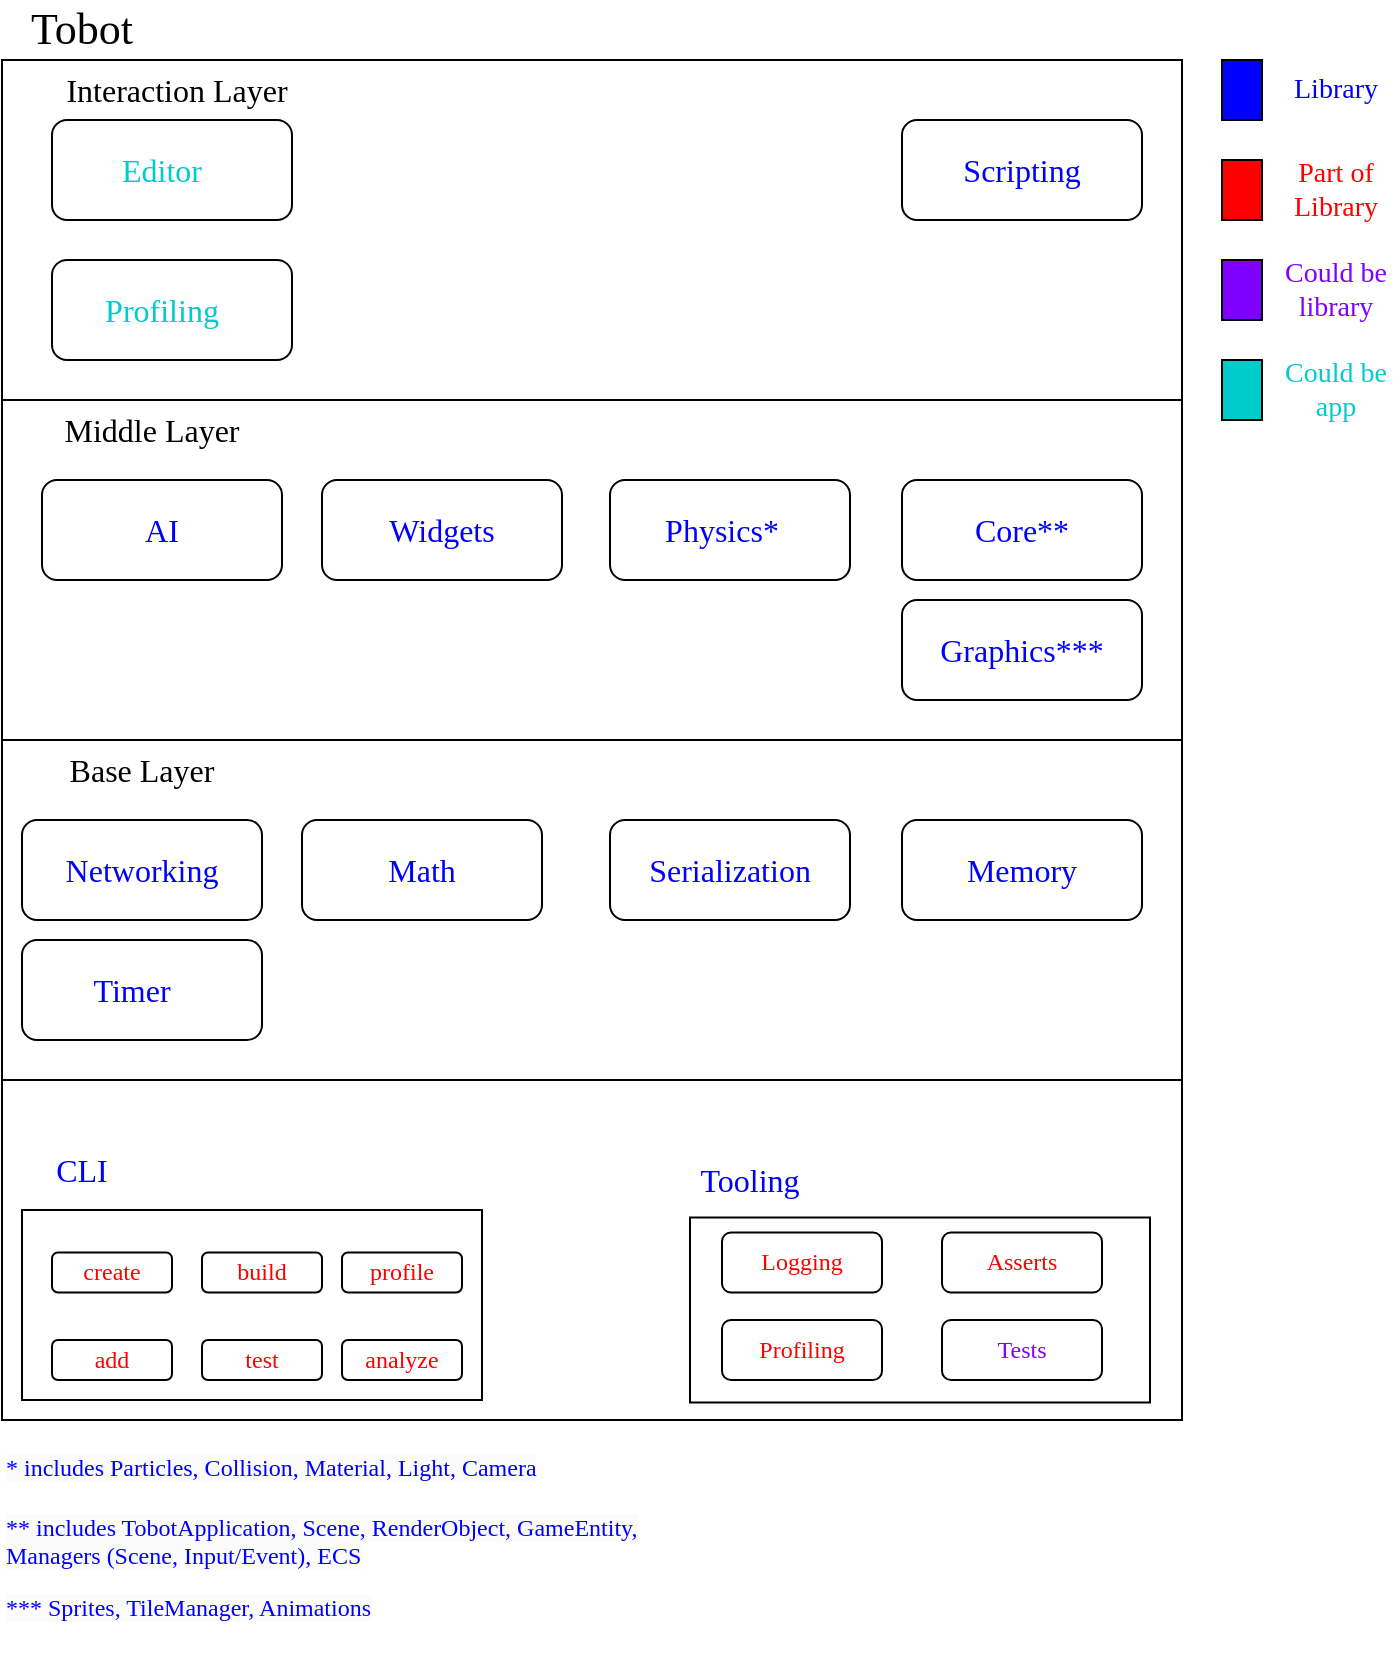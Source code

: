 <mxfile version="21.0.4" type="device"><diagram name="Seite-1" id="JHkxfl9NG9Oqy89t6I8U"><mxGraphModel dx="1434" dy="1957" grid="1" gridSize="10" guides="1" tooltips="1" connect="1" arrows="1" fold="1" page="1" pageScale="1" pageWidth="827" pageHeight="1169" math="0" shadow="0"><root><mxCell id="0"/><mxCell id="1" parent="0"/><mxCell id="JQUytk1CaMIrk5G1Ri-X-1" value="" style="rounded=0;whiteSpace=wrap;html=1;" vertex="1" parent="1"><mxGeometry x="110" y="10" width="590" height="680" as="geometry"/></mxCell><mxCell id="JQUytk1CaMIrk5G1Ri-X-2" value="&lt;font face=&quot;Tahoma&quot; style=&quot;font-size: 22px;&quot;&gt;Tobot&lt;/font&gt;" style="text;html=1;strokeColor=none;fillColor=none;align=center;verticalAlign=middle;whiteSpace=wrap;rounded=0;" vertex="1" parent="1"><mxGeometry x="120" y="-20" width="60" height="30" as="geometry"/></mxCell><mxCell id="JQUytk1CaMIrk5G1Ri-X-3" value="" style="rounded=0;whiteSpace=wrap;html=1;" vertex="1" parent="1"><mxGeometry x="454" y="588.75" width="230" height="92.5" as="geometry"/></mxCell><mxCell id="JQUytk1CaMIrk5G1Ri-X-5" value="&lt;font color=&quot;#0000ff&quot; face=&quot;Tahoma&quot; style=&quot;font-size: 16px;&quot;&gt;Tooling&lt;/font&gt;" style="text;html=1;strokeColor=none;fillColor=none;align=center;verticalAlign=middle;whiteSpace=wrap;rounded=0;" vertex="1" parent="1"><mxGeometry x="454" y="555" width="60" height="30" as="geometry"/></mxCell><mxCell id="JQUytk1CaMIrk5G1Ri-X-6" value="&lt;font color=&quot;#ff0000&quot; face=&quot;Tahoma&quot; style=&quot;font-size: 12px;&quot;&gt;Logging&lt;/font&gt;" style="rounded=1;whiteSpace=wrap;html=1;" vertex="1" parent="1"><mxGeometry x="470" y="596.25" width="80" height="30" as="geometry"/></mxCell><mxCell id="JQUytk1CaMIrk5G1Ri-X-7" value="&lt;font color=&quot;#ff0000&quot; face=&quot;Tahoma&quot;&gt;Asserts&lt;/font&gt;" style="rounded=1;whiteSpace=wrap;html=1;" vertex="1" parent="1"><mxGeometry x="580" y="596.25" width="80" height="30" as="geometry"/></mxCell><mxCell id="JQUytk1CaMIrk5G1Ri-X-8" value="&lt;font color=&quot;#ff0000&quot; face=&quot;Tahoma&quot; style=&quot;font-size: 12px;&quot;&gt;Profiling&lt;/font&gt;" style="rounded=1;whiteSpace=wrap;html=1;" vertex="1" parent="1"><mxGeometry x="470" y="640" width="80" height="30" as="geometry"/></mxCell><mxCell id="JQUytk1CaMIrk5G1Ri-X-10" value="" style="rounded=0;whiteSpace=wrap;html=1;" vertex="1" parent="1"><mxGeometry x="120" y="585" width="230" height="95" as="geometry"/></mxCell><mxCell id="JQUytk1CaMIrk5G1Ri-X-11" value="&lt;font color=&quot;#0000ff&quot; face=&quot;Tahoma&quot; style=&quot;font-size: 16px;&quot;&gt;CLI&lt;/font&gt;" style="text;html=1;strokeColor=none;fillColor=none;align=center;verticalAlign=middle;whiteSpace=wrap;rounded=0;" vertex="1" parent="1"><mxGeometry x="120" y="550" width="60" height="30" as="geometry"/></mxCell><mxCell id="JQUytk1CaMIrk5G1Ri-X-13" value="&lt;font color=&quot;#ff0000&quot; face=&quot;Tahoma&quot; style=&quot;font-size: 12px;&quot;&gt;create&lt;/font&gt;" style="rounded=1;whiteSpace=wrap;html=1;" vertex="1" parent="1"><mxGeometry x="135" y="606.25" width="60" height="20" as="geometry"/></mxCell><mxCell id="JQUytk1CaMIrk5G1Ri-X-14" value="&lt;font color=&quot;#ff0000&quot; face=&quot;Tahoma&quot; style=&quot;font-size: 12px;&quot;&gt;add&lt;/font&gt;" style="rounded=1;whiteSpace=wrap;html=1;" vertex="1" parent="1"><mxGeometry x="135" y="650" width="60" height="20" as="geometry"/></mxCell><mxCell id="JQUytk1CaMIrk5G1Ri-X-15" value="&lt;font color=&quot;#ff0000&quot; face=&quot;Tahoma&quot; style=&quot;font-size: 12px;&quot;&gt;build&lt;/font&gt;" style="rounded=1;whiteSpace=wrap;html=1;" vertex="1" parent="1"><mxGeometry x="210" y="606.25" width="60" height="20" as="geometry"/></mxCell><mxCell id="JQUytk1CaMIrk5G1Ri-X-16" value="&lt;font color=&quot;#ff0000&quot; face=&quot;Tahoma&quot; style=&quot;font-size: 12px;&quot;&gt;test&lt;/font&gt;" style="rounded=1;whiteSpace=wrap;html=1;" vertex="1" parent="1"><mxGeometry x="210" y="650" width="60" height="20" as="geometry"/></mxCell><mxCell id="JQUytk1CaMIrk5G1Ri-X-17" value="&lt;font color=&quot;#ff0000&quot; face=&quot;Tahoma&quot; style=&quot;font-size: 12px;&quot;&gt;profile&lt;/font&gt;" style="rounded=1;whiteSpace=wrap;html=1;" vertex="1" parent="1"><mxGeometry x="280" y="606.25" width="60" height="20" as="geometry"/></mxCell><mxCell id="JQUytk1CaMIrk5G1Ri-X-18" value="&lt;font color=&quot;#ff0000&quot; face=&quot;Tahoma&quot; style=&quot;font-size: 12px;&quot;&gt;analyze&lt;/font&gt;" style="rounded=1;whiteSpace=wrap;html=1;" vertex="1" parent="1"><mxGeometry x="280" y="650" width="60" height="20" as="geometry"/></mxCell><mxCell id="JQUytk1CaMIrk5G1Ri-X-19" value="&lt;font color=&quot;#7f00ff&quot; face=&quot;Tahoma&quot;&gt;Tests&lt;/font&gt;" style="rounded=1;whiteSpace=wrap;html=1;" vertex="1" parent="1"><mxGeometry x="580" y="640" width="80" height="30" as="geometry"/></mxCell><mxCell id="JQUytk1CaMIrk5G1Ri-X-24" value="" style="endArrow=none;html=1;rounded=0;entryX=0;entryY=0.75;entryDx=0;entryDy=0;exitX=1;exitY=0.75;exitDx=0;exitDy=0;" edge="1" parent="1" source="JQUytk1CaMIrk5G1Ri-X-1" target="JQUytk1CaMIrk5G1Ri-X-1"><mxGeometry width="50" height="50" relative="1" as="geometry"><mxPoint x="450" y="410" as="sourcePoint"/><mxPoint x="500" y="360" as="targetPoint"/></mxGeometry></mxCell><mxCell id="JQUytk1CaMIrk5G1Ri-X-28" value="" style="rounded=1;whiteSpace=wrap;html=1;" vertex="1" parent="1"><mxGeometry x="120" y="390" width="120" height="50" as="geometry"/></mxCell><mxCell id="JQUytk1CaMIrk5G1Ri-X-29" value="&lt;font color=&quot;#0000ff&quot; face=&quot;Tahoma&quot; style=&quot;font-size: 16px;&quot;&gt;Networking&lt;/font&gt;" style="text;html=1;strokeColor=none;fillColor=none;align=center;verticalAlign=middle;whiteSpace=wrap;rounded=0;" vertex="1" parent="1"><mxGeometry x="150" y="400" width="60" height="30" as="geometry"/></mxCell><mxCell id="JQUytk1CaMIrk5G1Ri-X-36" value="" style="rounded=0;whiteSpace=wrap;html=1;fillColor=#0000FF;" vertex="1" parent="1"><mxGeometry x="720" y="10" width="20" height="30" as="geometry"/></mxCell><mxCell id="JQUytk1CaMIrk5G1Ri-X-38" value="&lt;font color=&quot;#0000ff&quot; face=&quot;Tahoma&quot; style=&quot;font-size: 14px;&quot;&gt;Library&lt;/font&gt;" style="text;html=1;strokeColor=none;fillColor=none;align=center;verticalAlign=middle;whiteSpace=wrap;rounded=0;" vertex="1" parent="1"><mxGeometry x="747" y="10" width="60" height="30" as="geometry"/></mxCell><mxCell id="JQUytk1CaMIrk5G1Ri-X-40" value="" style="rounded=0;whiteSpace=wrap;html=1;fillColor=#FF0000;" vertex="1" parent="1"><mxGeometry x="720" y="60" width="20" height="30" as="geometry"/></mxCell><mxCell id="JQUytk1CaMIrk5G1Ri-X-41" value="&lt;font color=&quot;#ff0000&quot; face=&quot;Tahoma&quot; style=&quot;font-size: 14px;&quot;&gt;Part of Library&lt;/font&gt;" style="text;html=1;strokeColor=none;fillColor=none;align=center;verticalAlign=middle;whiteSpace=wrap;rounded=0;" vertex="1" parent="1"><mxGeometry x="747" y="60" width="60" height="30" as="geometry"/></mxCell><mxCell id="JQUytk1CaMIrk5G1Ri-X-42" value="" style="rounded=0;whiteSpace=wrap;html=1;fillColor=#7F00FF;" vertex="1" parent="1"><mxGeometry x="720" y="110" width="20" height="30" as="geometry"/></mxCell><mxCell id="JQUytk1CaMIrk5G1Ri-X-43" value="&lt;font color=&quot;#7f00ff&quot; style=&quot;font-size: 14px;&quot; face=&quot;Tahoma&quot;&gt;Could be library&lt;/font&gt;" style="text;html=1;strokeColor=none;fillColor=none;align=center;verticalAlign=middle;whiteSpace=wrap;rounded=0;" vertex="1" parent="1"><mxGeometry x="747" y="110" width="60" height="30" as="geometry"/></mxCell><mxCell id="JQUytk1CaMIrk5G1Ri-X-54" value="" style="rounded=1;whiteSpace=wrap;html=1;" vertex="1" parent="1"><mxGeometry x="260" y="390" width="120" height="50" as="geometry"/></mxCell><mxCell id="JQUytk1CaMIrk5G1Ri-X-55" value="" style="rounded=1;whiteSpace=wrap;html=1;" vertex="1" parent="1"><mxGeometry x="414" y="390" width="120" height="50" as="geometry"/></mxCell><mxCell id="JQUytk1CaMIrk5G1Ri-X-56" value="" style="rounded=1;whiteSpace=wrap;html=1;" vertex="1" parent="1"><mxGeometry x="560" y="390" width="120" height="50" as="geometry"/></mxCell><mxCell id="JQUytk1CaMIrk5G1Ri-X-57" value="&lt;font color=&quot;#0000ff&quot; face=&quot;Tahoma&quot; style=&quot;font-size: 16px;&quot;&gt;Math&lt;/font&gt;" style="text;html=1;strokeColor=none;fillColor=none;align=center;verticalAlign=middle;whiteSpace=wrap;rounded=0;" vertex="1" parent="1"><mxGeometry x="290" y="400" width="60" height="30" as="geometry"/></mxCell><mxCell id="JQUytk1CaMIrk5G1Ri-X-58" value="&lt;font color=&quot;#0000ff&quot; face=&quot;Tahoma&quot; style=&quot;font-size: 16px;&quot;&gt;Serialization&lt;/font&gt;" style="text;html=1;strokeColor=none;fillColor=none;align=center;verticalAlign=middle;whiteSpace=wrap;rounded=0;" vertex="1" parent="1"><mxGeometry x="454" y="400" width="40" height="30" as="geometry"/></mxCell><mxCell id="JQUytk1CaMIrk5G1Ri-X-62" value="&lt;font color=&quot;#0000ff&quot; face=&quot;Tahoma&quot; style=&quot;font-size: 16px;&quot;&gt;Memory&lt;/font&gt;" style="text;html=1;strokeColor=none;fillColor=none;align=center;verticalAlign=middle;whiteSpace=wrap;rounded=0;" vertex="1" parent="1"><mxGeometry x="590" y="400" width="60" height="30" as="geometry"/></mxCell><mxCell id="JQUytk1CaMIrk5G1Ri-X-63" value="" style="rounded=1;whiteSpace=wrap;html=1;" vertex="1" parent="1"><mxGeometry x="130" y="220" width="120" height="50" as="geometry"/></mxCell><mxCell id="JQUytk1CaMIrk5G1Ri-X-64" value="&lt;font color=&quot;#0000ff&quot; face=&quot;Tahoma&quot; style=&quot;font-size: 16px;&quot;&gt;AI&lt;/font&gt;" style="text;html=1;strokeColor=none;fillColor=none;align=center;verticalAlign=middle;whiteSpace=wrap;rounded=0;" vertex="1" parent="1"><mxGeometry x="160" y="230" width="60" height="30" as="geometry"/></mxCell><mxCell id="JQUytk1CaMIrk5G1Ri-X-66" value="" style="rounded=1;whiteSpace=wrap;html=1;" vertex="1" parent="1"><mxGeometry x="560" y="40" width="120" height="50" as="geometry"/></mxCell><mxCell id="JQUytk1CaMIrk5G1Ri-X-68" value="" style="rounded=1;whiteSpace=wrap;html=1;" vertex="1" parent="1"><mxGeometry x="270" y="220" width="120" height="50" as="geometry"/></mxCell><mxCell id="JQUytk1CaMIrk5G1Ri-X-69" value="&lt;font color=&quot;#0000ff&quot; face=&quot;Tahoma&quot; style=&quot;font-size: 16px;&quot;&gt;Widgets&lt;/font&gt;" style="text;html=1;strokeColor=none;fillColor=none;align=center;verticalAlign=middle;whiteSpace=wrap;rounded=0;" vertex="1" parent="1"><mxGeometry x="300" y="230" width="60" height="30" as="geometry"/></mxCell><mxCell id="JQUytk1CaMIrk5G1Ri-X-70" value="&lt;font color=&quot;#0000ff&quot; face=&quot;Tahoma&quot; style=&quot;font-size: 16px;&quot;&gt;Scripting&lt;/font&gt;" style="text;html=1;strokeColor=none;fillColor=none;align=center;verticalAlign=middle;whiteSpace=wrap;rounded=0;" vertex="1" parent="1"><mxGeometry x="590" y="50" width="60" height="30" as="geometry"/></mxCell><mxCell id="JQUytk1CaMIrk5G1Ri-X-72" value="" style="rounded=1;whiteSpace=wrap;html=1;" vertex="1" parent="1"><mxGeometry x="135" y="40" width="120" height="50" as="geometry"/></mxCell><mxCell id="JQUytk1CaMIrk5G1Ri-X-74" value="&lt;font color=&quot;#00cccc&quot; face=&quot;Tahoma&quot; style=&quot;font-size: 16px;&quot;&gt;Editor&lt;/font&gt;" style="text;html=1;strokeColor=none;fillColor=none;align=center;verticalAlign=middle;whiteSpace=wrap;rounded=0;" vertex="1" parent="1"><mxGeometry x="160" y="50" width="60" height="30" as="geometry"/></mxCell><mxCell id="JQUytk1CaMIrk5G1Ri-X-75" value="" style="endArrow=none;html=1;rounded=0;exitX=0;exitY=0.5;exitDx=0;exitDy=0;entryX=1;entryY=0.5;entryDx=0;entryDy=0;" edge="1" parent="1" source="JQUytk1CaMIrk5G1Ri-X-1" target="JQUytk1CaMIrk5G1Ri-X-1"><mxGeometry width="50" height="50" relative="1" as="geometry"><mxPoint x="760" y="400" as="sourcePoint"/><mxPoint x="810" y="350" as="targetPoint"/></mxGeometry></mxCell><mxCell id="JQUytk1CaMIrk5G1Ri-X-77" value="&lt;font face=&quot;Tahoma&quot; style=&quot;font-size: 16px;&quot;&gt;Base Layer&lt;/font&gt;" style="text;html=1;strokeColor=none;fillColor=none;align=center;verticalAlign=middle;whiteSpace=wrap;rounded=0;" vertex="1" parent="1"><mxGeometry x="135" y="350" width="90" height="30" as="geometry"/></mxCell><mxCell id="JQUytk1CaMIrk5G1Ri-X-78" value="" style="endArrow=none;html=1;rounded=0;exitX=0;exitY=0.25;exitDx=0;exitDy=0;entryX=1;entryY=0.25;entryDx=0;entryDy=0;" edge="1" parent="1" source="JQUytk1CaMIrk5G1Ri-X-1" target="JQUytk1CaMIrk5G1Ri-X-1"><mxGeometry width="50" height="50" relative="1" as="geometry"><mxPoint x="760" y="390" as="sourcePoint"/><mxPoint x="810" y="340" as="targetPoint"/></mxGeometry></mxCell><mxCell id="JQUytk1CaMIrk5G1Ri-X-80" value="" style="rounded=0;whiteSpace=wrap;html=1;fillColor=#00CCCC;" vertex="1" parent="1"><mxGeometry x="720" y="160" width="20" height="30" as="geometry"/></mxCell><mxCell id="JQUytk1CaMIrk5G1Ri-X-81" value="&lt;font color=&quot;#00cccc&quot; style=&quot;font-size: 14px;&quot; face=&quot;Tahoma&quot;&gt;Could be app&lt;/font&gt;" style="text;html=1;strokeColor=none;fillColor=none;align=center;verticalAlign=middle;whiteSpace=wrap;rounded=0;" vertex="1" parent="1"><mxGeometry x="747" y="160" width="60" height="30" as="geometry"/></mxCell><mxCell id="JQUytk1CaMIrk5G1Ri-X-82" value="" style="rounded=1;whiteSpace=wrap;html=1;" vertex="1" parent="1"><mxGeometry x="135" y="110" width="120" height="50" as="geometry"/></mxCell><mxCell id="JQUytk1CaMIrk5G1Ri-X-83" value="&lt;font color=&quot;#00cccc&quot; face=&quot;Tahoma&quot; style=&quot;font-size: 16px;&quot;&gt;Profiling&lt;/font&gt;" style="text;html=1;strokeColor=none;fillColor=none;align=center;verticalAlign=middle;whiteSpace=wrap;rounded=0;" vertex="1" parent="1"><mxGeometry x="160" y="120" width="60" height="30" as="geometry"/></mxCell><mxCell id="JQUytk1CaMIrk5G1Ri-X-85" value="&lt;font face=&quot;Tahoma&quot; style=&quot;font-size: 16px;&quot;&gt;Middle Layer&lt;/font&gt;" style="text;html=1;strokeColor=none;fillColor=none;align=center;verticalAlign=middle;whiteSpace=wrap;rounded=0;" vertex="1" parent="1"><mxGeometry x="130" y="180" width="110" height="30" as="geometry"/></mxCell><mxCell id="JQUytk1CaMIrk5G1Ri-X-86" value="&lt;font face=&quot;Tahoma&quot; style=&quot;font-size: 16px;&quot;&gt;Interaction Layer&lt;/font&gt;" style="text;html=1;strokeColor=none;fillColor=none;align=center;verticalAlign=middle;whiteSpace=wrap;rounded=0;" vertex="1" parent="1"><mxGeometry x="135" y="10" width="125" height="30" as="geometry"/></mxCell><mxCell id="JQUytk1CaMIrk5G1Ri-X-87" value="" style="rounded=1;whiteSpace=wrap;html=1;" vertex="1" parent="1"><mxGeometry x="414" y="220" width="120" height="50" as="geometry"/></mxCell><mxCell id="JQUytk1CaMIrk5G1Ri-X-88" value="&lt;font color=&quot;#0000ff&quot; face=&quot;Tahoma&quot; style=&quot;font-size: 16px;&quot;&gt;Physics*&lt;/font&gt;" style="text;html=1;strokeColor=none;fillColor=none;align=center;verticalAlign=middle;whiteSpace=wrap;rounded=0;" vertex="1" parent="1"><mxGeometry x="440" y="230" width="60" height="30" as="geometry"/></mxCell><mxCell id="JQUytk1CaMIrk5G1Ri-X-89" value="&lt;span style=&quot;color: rgb(0, 0, 255); font-family: Tahoma; font-style: normal; font-variant-ligatures: normal; font-variant-caps: normal; font-weight: 400; letter-spacing: normal; orphans: 2; text-align: center; text-indent: 0px; text-transform: none; widows: 2; word-spacing: 0px; -webkit-text-stroke-width: 0px; background-color: rgb(251, 251, 251); text-decoration-thickness: initial; text-decoration-style: initial; text-decoration-color: initial; float: none; display: inline !important;&quot;&gt;&lt;font style=&quot;font-size: 12px;&quot;&gt;* includes Particles, Collision, Material, Light, Camera&lt;/font&gt;&lt;/span&gt;" style="text;whiteSpace=wrap;html=1;" vertex="1" parent="1"><mxGeometry x="110" y="700" width="320" height="40" as="geometry"/></mxCell><mxCell id="JQUytk1CaMIrk5G1Ri-X-91" value="" style="rounded=1;whiteSpace=wrap;html=1;" vertex="1" parent="1"><mxGeometry x="560" y="220" width="120" height="50" as="geometry"/></mxCell><mxCell id="JQUytk1CaMIrk5G1Ri-X-93" value="&lt;font color=&quot;#0000ff&quot; face=&quot;Tahoma&quot; style=&quot;font-size: 16px;&quot;&gt;Core**&lt;/font&gt;" style="text;html=1;strokeColor=none;fillColor=none;align=center;verticalAlign=middle;whiteSpace=wrap;rounded=0;" vertex="1" parent="1"><mxGeometry x="590" y="230" width="60" height="30" as="geometry"/></mxCell><mxCell id="JQUytk1CaMIrk5G1Ri-X-94" value="&lt;span style=&quot;color: rgb(0, 0, 255); font-family: Tahoma; font-style: normal; font-variant-ligatures: normal; font-variant-caps: normal; font-weight: 400; letter-spacing: normal; orphans: 2; text-align: center; text-indent: 0px; text-transform: none; widows: 2; word-spacing: 0px; -webkit-text-stroke-width: 0px; background-color: rgb(251, 251, 251); text-decoration-thickness: initial; text-decoration-style: initial; text-decoration-color: initial; float: none; display: inline !important;&quot;&gt;&lt;font style=&quot;font-size: 12px;&quot;&gt;** includes TobotApplication, Scene, RenderObject, GameEntity, Managers (Scene, Input/Event), ECS&lt;/font&gt;&lt;/span&gt;" style="text;whiteSpace=wrap;html=1;" vertex="1" parent="1"><mxGeometry x="110" y="730" width="320" height="40" as="geometry"/></mxCell><mxCell id="JQUytk1CaMIrk5G1Ri-X-96" value="" style="rounded=1;whiteSpace=wrap;html=1;" vertex="1" parent="1"><mxGeometry x="560" y="280" width="120" height="50" as="geometry"/></mxCell><mxCell id="JQUytk1CaMIrk5G1Ri-X-97" value="&lt;font color=&quot;#0000ff&quot; face=&quot;Tahoma&quot; style=&quot;font-size: 16px;&quot;&gt;Graphics***&lt;/font&gt;" style="text;html=1;strokeColor=none;fillColor=none;align=center;verticalAlign=middle;whiteSpace=wrap;rounded=0;" vertex="1" parent="1"><mxGeometry x="590" y="290" width="60" height="30" as="geometry"/></mxCell><mxCell id="JQUytk1CaMIrk5G1Ri-X-98" value="&lt;span style=&quot;color: rgb(0, 0, 255); font-family: Tahoma; font-style: normal; font-variant-ligatures: normal; font-variant-caps: normal; font-weight: 400; letter-spacing: normal; orphans: 2; text-align: center; text-indent: 0px; text-transform: none; widows: 2; word-spacing: 0px; -webkit-text-stroke-width: 0px; background-color: rgb(251, 251, 251); text-decoration-thickness: initial; text-decoration-style: initial; text-decoration-color: initial; float: none; display: inline !important;&quot;&gt;&lt;font style=&quot;font-size: 12px;&quot;&gt;*** Sprites, TileManager, Animations&lt;/font&gt;&lt;/span&gt;" style="text;whiteSpace=wrap;html=1;" vertex="1" parent="1"><mxGeometry x="110" y="770" width="320" height="40" as="geometry"/></mxCell><mxCell id="JQUytk1CaMIrk5G1Ri-X-101" value="" style="rounded=1;whiteSpace=wrap;html=1;" vertex="1" parent="1"><mxGeometry x="120" y="450" width="120" height="50" as="geometry"/></mxCell><mxCell id="JQUytk1CaMIrk5G1Ri-X-102" value="&lt;font color=&quot;#0000ff&quot; face=&quot;Tahoma&quot; style=&quot;font-size: 16px;&quot;&gt;Timer&lt;/font&gt;" style="text;html=1;strokeColor=none;fillColor=none;align=center;verticalAlign=middle;whiteSpace=wrap;rounded=0;" vertex="1" parent="1"><mxGeometry x="145" y="460" width="60" height="30" as="geometry"/></mxCell></root></mxGraphModel></diagram></mxfile>